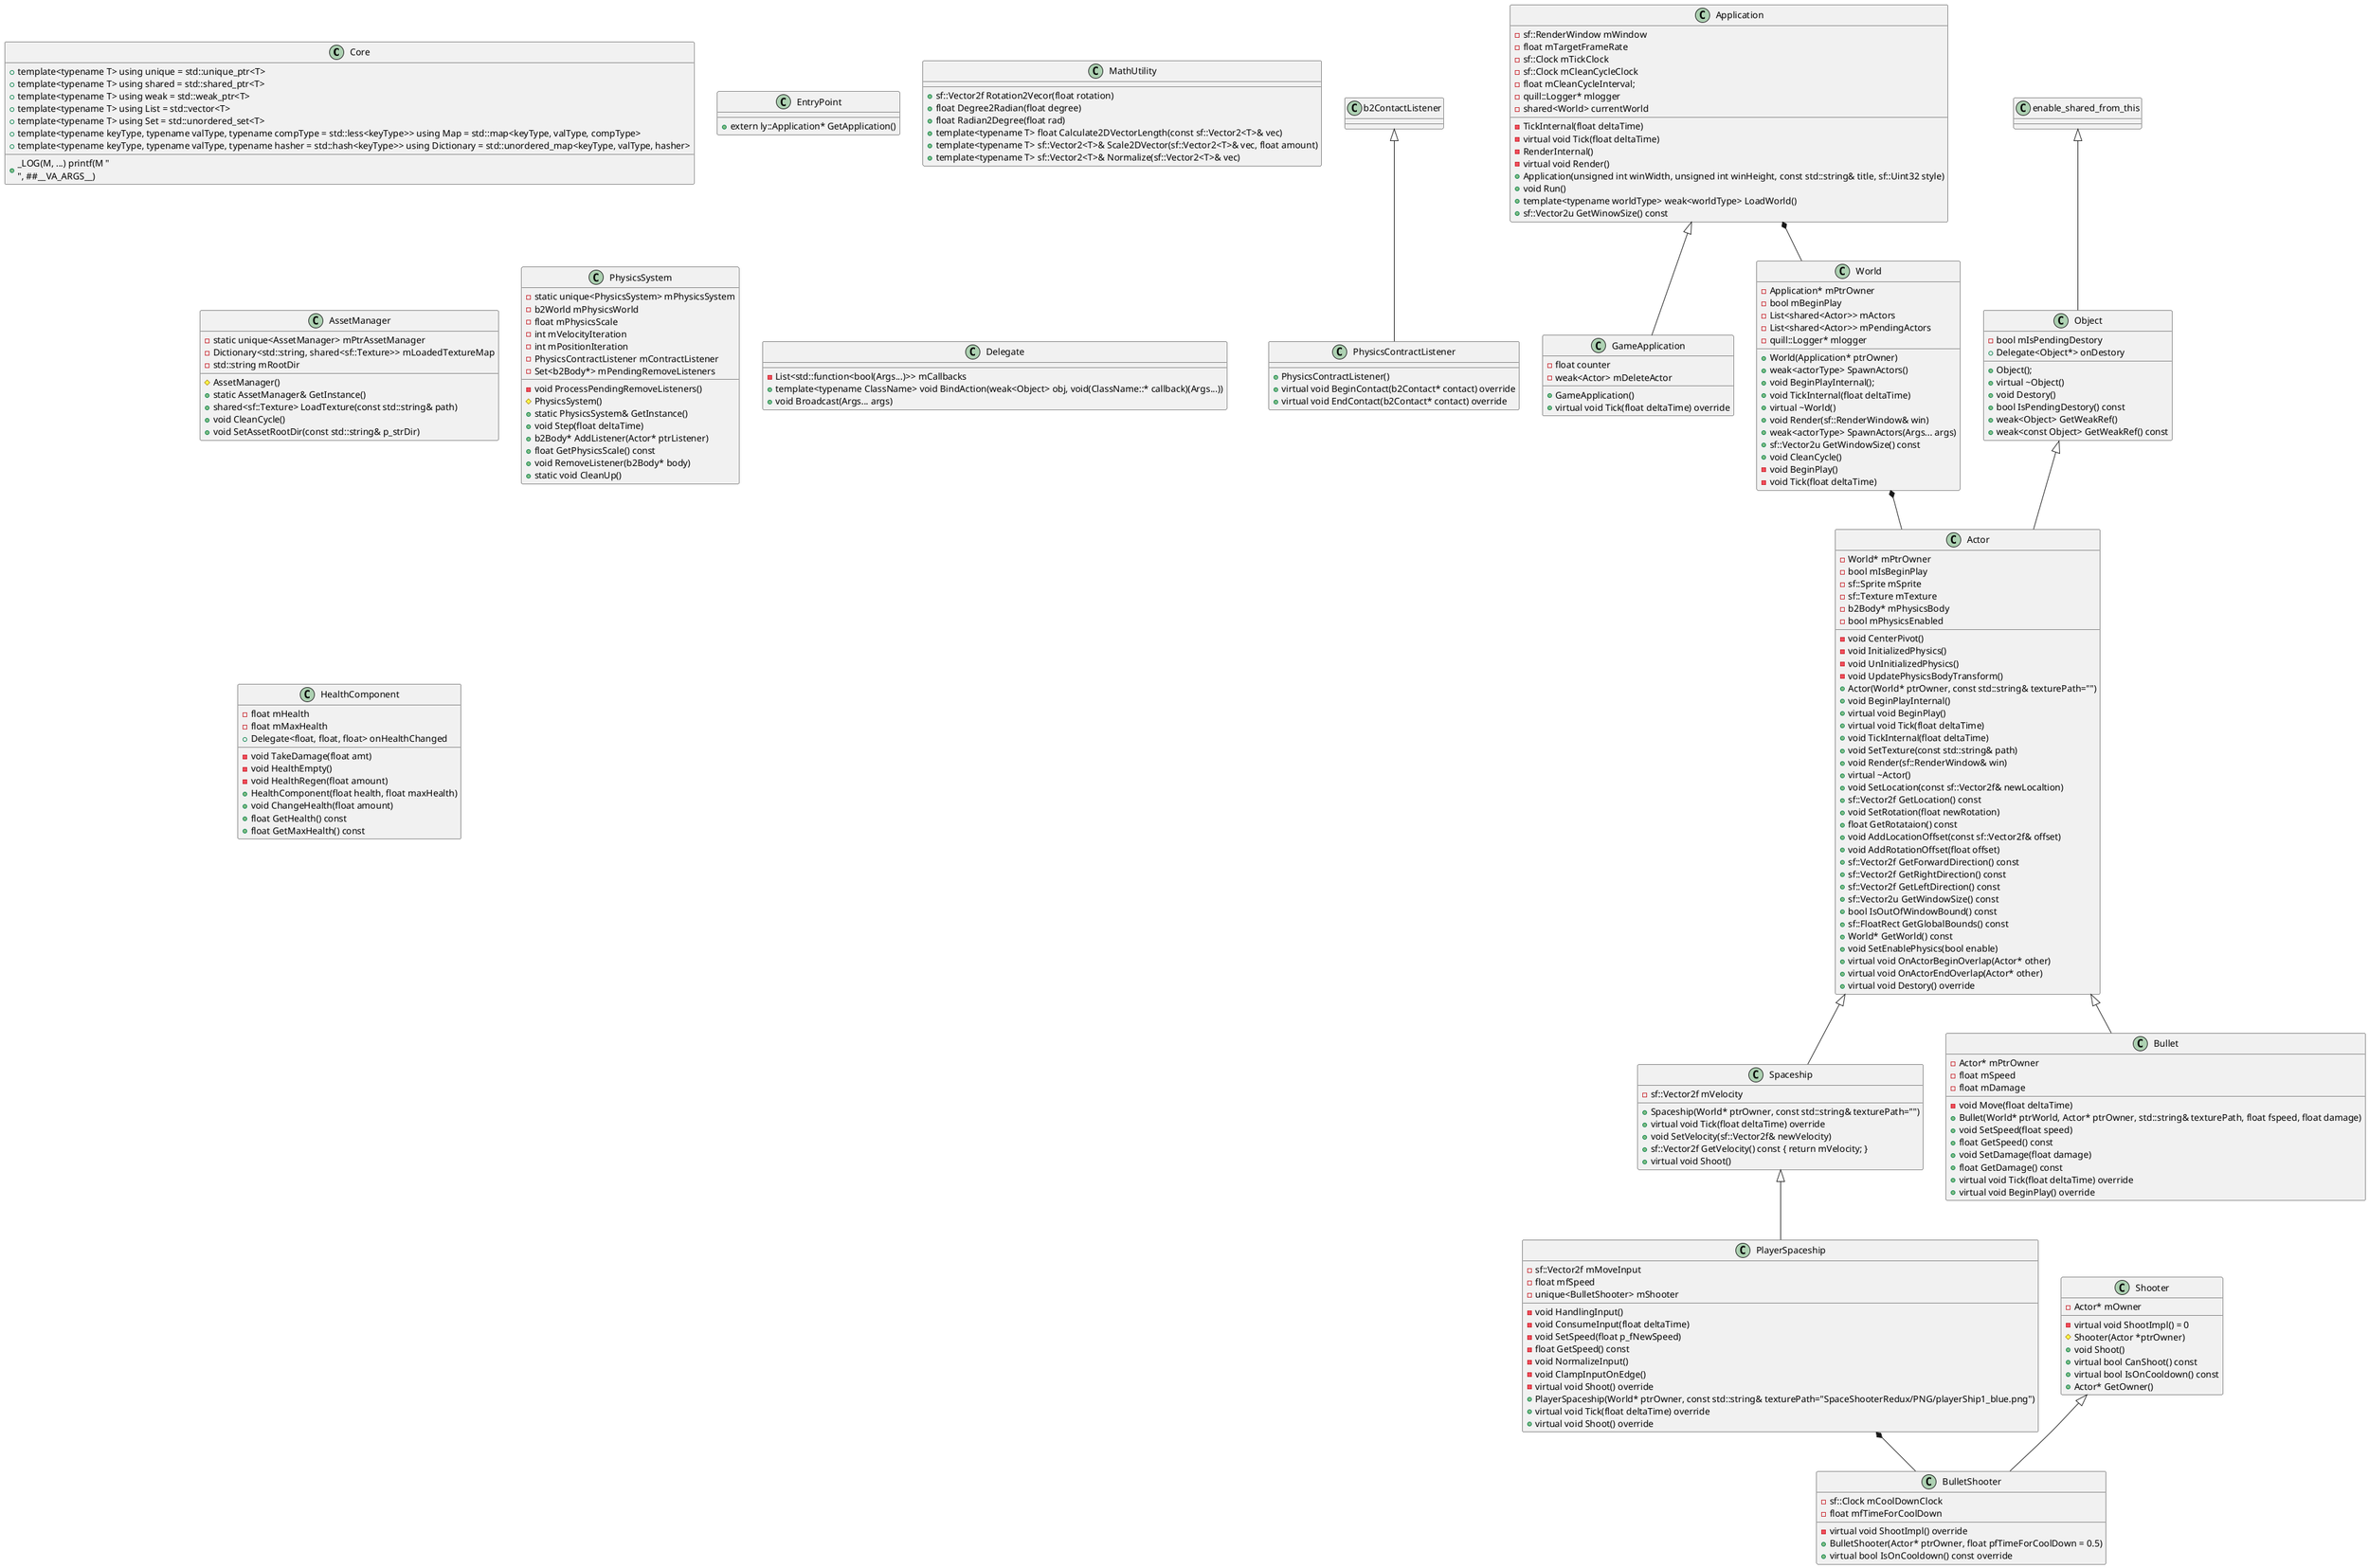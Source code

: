 @startuml

class Core{
	+template<typename T> using unique = std::unique_ptr<T>
	+template<typename T> using shared = std::shared_ptr<T>
	+template<typename T> using weak = std::weak_ptr<T>
	+template<typename T> using List = std::vector<T>
	+template<typename T> using Set = std::unordered_set<T>
	+template<typename keyType, typename valType, typename compType = std::less<keyType>> using Map = std::map<keyType, valType, compType>
	+template<typename keyType, typename valType, typename hasher = std::hash<keyType>> using Dictionary = std::unordered_map<keyType, valType, hasher>
	+_LOG(M, ...) printf(M "\n", ##__VA_ARGS__)	
}

class EntryPoint{
	+extern ly::Application* GetApplication()
}

class MathUtility{
	+sf::Vector2f Rotation2Vecor(float rotation)
	+float Degree2Radian(float degree)
	+float Radian2Degree(float rad)
	+template<typename T> float Calculate2DVectorLength(const sf::Vector2<T>& vec)
	+template<typename T> sf::Vector2<T>& Scale2DVector(sf::Vector2<T>& vec, float amount)
	+template<typename T> sf::Vector2<T>& Normalize(sf::Vector2<T>& vec)
}

class AssetManager{
	-static unique<AssetManager> mPtrAssetManager
	-Dictionary<std::string, shared<sf::Texture>> mLoadedTextureMap
	-std::string mRootDir
	#AssetManager()
	+static AssetManager& GetInstance()
	+shared<sf::Texture> LoadTexture(const std::string& path)
	+void CleanCycle()
	+void SetAssetRootDir(const std::string& p_strDir)
}

class PhysicsSystem{
	-static unique<PhysicsSystem> mPhysicsSystem
	-b2World mPhysicsWorld
	-float mPhysicsScale
	-int mVelocityIteration
	-int mPositionIteration
	-PhysicsContractListener mContractListener
	-Set<b2Body*> mPendingRemoveListeners
	-void ProcessPendingRemoveListeners()
	#PhysicsSystem()
	+static PhysicsSystem& GetInstance()
	+void Step(float deltaTime)
	+b2Body* AddListener(Actor* ptrListener)
	+float GetPhysicsScale() const
	+void RemoveListener(b2Body* body)
	+static void CleanUp()
}

class PhysicsContractListener{
	+PhysicsContractListener()
	+virtual void BeginContact(b2Contact* contact) override
	+virtual void EndContact(b2Contact* contact) override
}

class Delegate{
	-List<std::function<bool(Args...)>> mCallbacks
	+template<typename ClassName> void BindAction(weak<Object> obj, void(ClassName::* callback)(Args...))
	+void Broadcast(Args... args)
	
}

class Application{
	-sf::RenderWindow mWindow
	-float mTargetFrameRate
	-sf::Clock mTickClock
	-sf::Clock mCleanCycleClock
	-float mCleanCycleInterval;
	-quill::Logger* mlogger
	-shared<World> currentWorld
	-TickInternal(float deltaTime)
	-virtual void Tick(float deltaTime)
	-RenderInternal()
	-virtual void Render()
	+Application(unsigned int winWidth, unsigned int winHeight, const std::string& title, sf::Uint32 style)
	+void Run()
	+template<typename worldType> weak<worldType> LoadWorld()
	+sf::Vector2u GetWinowSize() const
}

class GameApplication{
	-float counter
	-weak<Actor> mDeleteActor
	+GameApplication()
	+virtual void Tick(float deltaTime) override
	
}

class World{
	-Application* mPtrOwner
	-bool mBeginPlay
	-List<shared<Actor>> mActors
	-List<shared<Actor>> mPendingActors
	-quill::Logger* mlogger
	+World(Application* ptrOwner)
	+weak<actorType> SpawnActors()
	+void BeginPlayInternal();
	+void TickInternal(float deltaTime)
	+virtual ~World()
	+void Render(sf::RenderWindow& win)
	+weak<actorType> SpawnActors(Args... args)
	+sf::Vector2u GetWindowSize() const
	+void CleanCycle()
    -void BeginPlay()	
	-void Tick(float deltaTime)
}	

class Object{
	-bool mIsPendingDestory
	+Object();
	+virtual ~Object()
	+void Destory()
	+bool IsPendingDestory() const
	+weak<Object> GetWeakRef()
	+weak<const Object> GetWeakRef() const
	+Delegate<Object*> onDestory
}

class Actor{
	-World* mPtrOwner
	-bool mIsBeginPlay
	-sf::Sprite mSprite
	-sf::Texture mTexture
	-b2Body* mPhysicsBody
	-bool mPhysicsEnabled
	-void CenterPivot()
	-void InitializedPhysics()
	-void UnInitializedPhysics()
	-void UpdatePhysicsBodyTransform()
	+Actor(World* ptrOwner, const std::string& texturePath="")
	+void BeginPlayInternal()
	+virtual void BeginPlay()
	+virtual void Tick(float deltaTime)
	+void TickInternal(float deltaTime)
	+void SetTexture(const std::string& path)
	+void Render(sf::RenderWindow& win)
	+virtual ~Actor()
	+void SetLocation(const sf::Vector2f& newLocaltion)
	+sf::Vector2f GetLocation() const
	+void SetRotation(float newRotation)
	+float GetRotataion() const
	+void AddLocationOffset(const sf::Vector2f& offset)
	+void AddRotationOffset(float offset)
	+sf::Vector2f GetForwardDirection() const
	+sf::Vector2f GetRightDirection() const
	+sf::Vector2f GetLeftDirection() const
	+sf::Vector2u GetWindowSize() const
	+bool IsOutOfWindowBound() const
	+sf::FloatRect GetGlobalBounds() const
	+World* GetWorld() const
	+void SetEnablePhysics(bool enable)
	+virtual void OnActorBeginOverlap(Actor* other)
	+virtual void OnActorEndOverlap(Actor* other)
	+virtual void Destory() override
}

class Spaceship{
	-sf::Vector2f mVelocity
	+Spaceship(World* ptrOwner, const std::string& texturePath="")
	+virtual void Tick(float deltaTime) override
	+void SetVelocity(sf::Vector2f& newVelocity)
	+sf::Vector2f GetVelocity() const { return mVelocity; }
	+virtual void Shoot()
}

class PlayerSpaceship{
	-sf::Vector2f mMoveInput
	-float mfSpeed
	-unique<BulletShooter> mShooter
	-void HandlingInput()
	-void ConsumeInput(float deltaTime)
	-void SetSpeed(float p_fNewSpeed)
	-float GetSpeed() const
	-void NormalizeInput()
	-void ClampInputOnEdge()
	-virtual void Shoot() override
	+PlayerSpaceship(World* ptrOwner, const std::string& texturePath="SpaceShooterRedux/PNG/playerShip1_blue.png")
	+virtual void Tick(float deltaTime) override
	+virtual void Shoot() override
	
}

class Shooter{
	-Actor* mOwner
	-virtual void ShootImpl() = 0
	#Shooter(Actor *ptrOwner)
	+void Shoot()
	+virtual bool CanShoot() const
	+virtual bool IsOnCooldown() const
	+Actor* GetOwner()
}

class BulletShooter{
	-sf::Clock mCoolDownClock
	-float mfTimeForCoolDown
	-virtual void ShootImpl() override
	+BulletShooter(Actor* ptrOwner, float pfTimeForCoolDown = 0.5)
	+virtual bool IsOnCooldown() const override
	
}

class Bullet{
	-Actor* mPtrOwner
	-float mSpeed
	-float mDamage
	-void Move(float deltaTime)
	+Bullet(World* ptrWorld, Actor* ptrOwner, std::string& texturePath, float fspeed, float damage)
	+void SetSpeed(float speed)
	+float GetSpeed() const
	+void SetDamage(float damage)
	+float GetDamage() const
	+virtual void Tick(float deltaTime) override
	+virtual void BeginPlay() override
	
}

class HealthComponent{
	-float mHealth
	-float mMaxHealth
	-void TakeDamage(float amt)
	-void HealthEmpty()
	-void HealthRegen(float amount)
	+HealthComponent(float health, float maxHealth)
	+void ChangeHealth(float amount)
	+float GetHealth() const
	+float GetMaxHealth() const
	+Delegate<float, float, float> onHealthChanged
}

Application <|--GameApplication
Application *--World
World *--Actor
enable_shared_from_this <|--Object
Object <|--Actor
Actor <|--Spaceship
Actor <|--Bullet
Spaceship <|--PlayerSpaceship
Shooter <|--BulletShooter
PlayerSpaceship *--BulletShooter
b2ContactListener <|--PhysicsContractListener
@enduml
